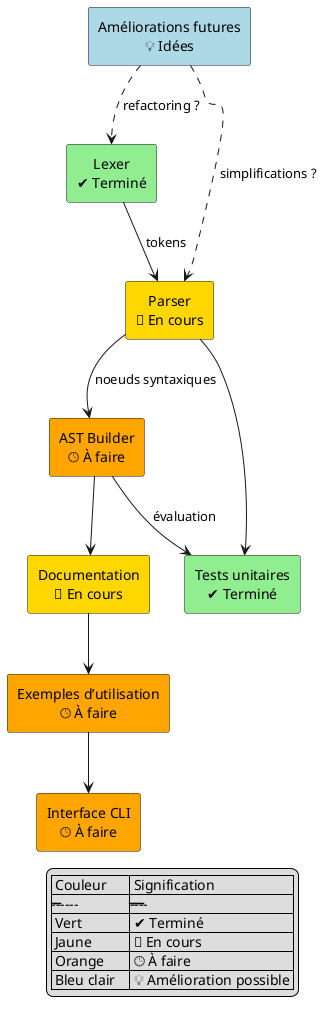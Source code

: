 @startuml
skinparam componentStyle rectangle
skinparam defaultTextAlignment center

' Légende visuelle
legend right
| Couleur      | Signification |
|--------------|----------------|
| Vert         | ✔️ Terminé      |
| Jaune        | 🔧 En cours     |
| Orange       | 🕒 À faire      |
| Bleu clair   | 💡 Amélioration possible |
endlegend

' Couleurs selon l’état
component "Lexer\n✔️ Terminé" as Lexer #lightgreen
component "Parser\n🔧 En cours" as Parser #gold
component "AST Builder\n🕒 À faire" as AST #orange
component "Tests unitaires\n✔️ Terminé" as Tests #lightgreen
component "Documentation\n🔧 En cours" as Doc #gold
component "Exemples d’utilisation\n🕒 À faire" as Examples #orange
component "Améliorations futures\n💡 Idées" as Ideas #lightblue
component "Interface CLI\n🕒 À faire" as CLI #orange

' Relations
Lexer --> Parser : tokens
Parser --> AST : noeuds syntaxiques
AST --> Tests : évaluation
Parser --> Tests
AST --> Doc
Doc --> Examples
Examples --> CLI
Ideas ..> Lexer : refactoring ?
Ideas ..> Parser : simplifications ?

@enduml
